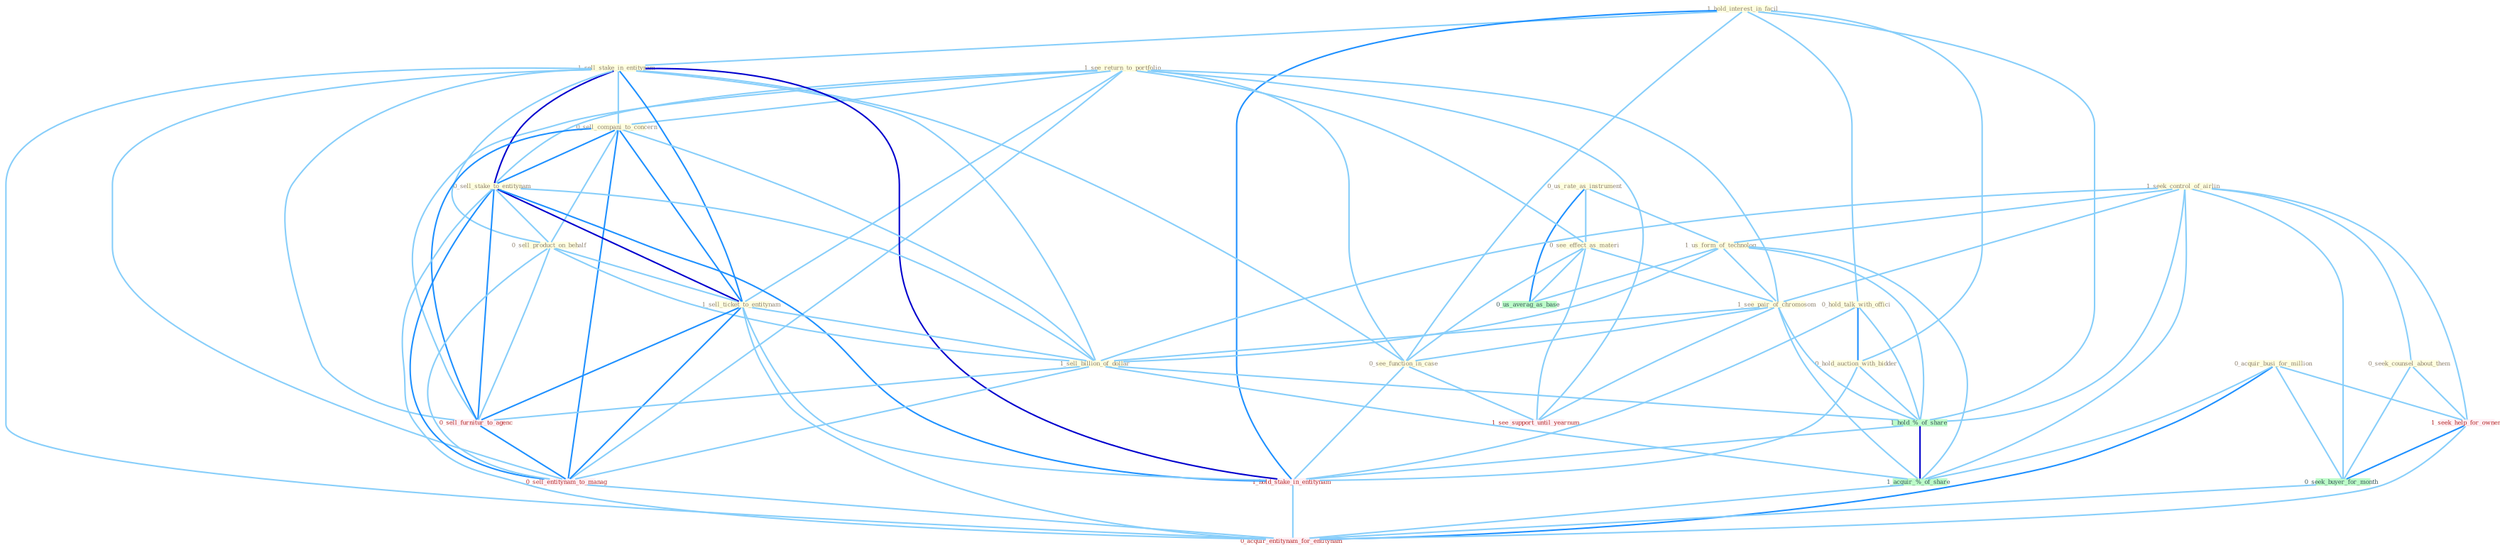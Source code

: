 Graph G{ 
    node
    [shape=polygon,style=filled,width=.5,height=.06,color="#BDFCC9",fixedsize=true,fontsize=4,
    fontcolor="#2f4f4f"];
    {node
    [color="#ffffe0", fontcolor="#8b7d6b"] "1_hold_interest_in_facil " "0_us_rate_as_instrument " "1_see_return_to_portfolio " "1_sell_stake_in_entitynam " "0_acquir_busi_for_million " "0_sell_compani_to_concern " "0_sell_stake_to_entitynam " "1_seek_control_of_airlin " "0_see_effect_as_materi " "0_sell_product_on_behalf " "1_us_form_of_technolog " "0_seek_counsel_about_them " "1_see_pair_of_chromosom " "0_see_function_in_case " "1_sell_ticket_to_entitynam " "0_hold_talk_with_offici " "0_hold_auction_with_bidder " "1_sell_billion_of_dollar "}
{node [color="#fff0f5", fontcolor="#b22222"] "1_hold_stake_in_entitynam " "1_seek_help_for_owner " "1_see_support_until_yearnum " "0_sell_furnitur_to_agenc " "0_sell_entitynam_to_manag " "0_acquir_entitynam_for_entitynam "}
edge [color="#B0E2FF"];

	"1_hold_interest_in_facil " -- "1_sell_stake_in_entitynam " [w="1", color="#87cefa" ];
	"1_hold_interest_in_facil " -- "0_see_function_in_case " [w="1", color="#87cefa" ];
	"1_hold_interest_in_facil " -- "0_hold_talk_with_offici " [w="1", color="#87cefa" ];
	"1_hold_interest_in_facil " -- "0_hold_auction_with_bidder " [w="1", color="#87cefa" ];
	"1_hold_interest_in_facil " -- "1_hold_%_of_share " [w="1", color="#87cefa" ];
	"1_hold_interest_in_facil " -- "1_hold_stake_in_entitynam " [w="2", color="#1e90ff" , len=0.8];
	"0_us_rate_as_instrument " -- "0_see_effect_as_materi " [w="1", color="#87cefa" ];
	"0_us_rate_as_instrument " -- "1_us_form_of_technolog " [w="1", color="#87cefa" ];
	"0_us_rate_as_instrument " -- "0_us_averag_as_base " [w="2", color="#1e90ff" , len=0.8];
	"1_see_return_to_portfolio " -- "0_sell_compani_to_concern " [w="1", color="#87cefa" ];
	"1_see_return_to_portfolio " -- "0_sell_stake_to_entitynam " [w="1", color="#87cefa" ];
	"1_see_return_to_portfolio " -- "0_see_effect_as_materi " [w="1", color="#87cefa" ];
	"1_see_return_to_portfolio " -- "1_see_pair_of_chromosom " [w="1", color="#87cefa" ];
	"1_see_return_to_portfolio " -- "0_see_function_in_case " [w="1", color="#87cefa" ];
	"1_see_return_to_portfolio " -- "1_sell_ticket_to_entitynam " [w="1", color="#87cefa" ];
	"1_see_return_to_portfolio " -- "1_see_support_until_yearnum " [w="1", color="#87cefa" ];
	"1_see_return_to_portfolio " -- "0_sell_furnitur_to_agenc " [w="1", color="#87cefa" ];
	"1_see_return_to_portfolio " -- "0_sell_entitynam_to_manag " [w="1", color="#87cefa" ];
	"1_sell_stake_in_entitynam " -- "0_sell_compani_to_concern " [w="1", color="#87cefa" ];
	"1_sell_stake_in_entitynam " -- "0_sell_stake_to_entitynam " [w="3", color="#0000cd" , len=0.6];
	"1_sell_stake_in_entitynam " -- "0_sell_product_on_behalf " [w="1", color="#87cefa" ];
	"1_sell_stake_in_entitynam " -- "0_see_function_in_case " [w="1", color="#87cefa" ];
	"1_sell_stake_in_entitynam " -- "1_sell_ticket_to_entitynam " [w="2", color="#1e90ff" , len=0.8];
	"1_sell_stake_in_entitynam " -- "1_sell_billion_of_dollar " [w="1", color="#87cefa" ];
	"1_sell_stake_in_entitynam " -- "1_hold_stake_in_entitynam " [w="3", color="#0000cd" , len=0.6];
	"1_sell_stake_in_entitynam " -- "0_sell_furnitur_to_agenc " [w="1", color="#87cefa" ];
	"1_sell_stake_in_entitynam " -- "0_sell_entitynam_to_manag " [w="1", color="#87cefa" ];
	"1_sell_stake_in_entitynam " -- "0_acquir_entitynam_for_entitynam " [w="1", color="#87cefa" ];
	"0_acquir_busi_for_million " -- "1_seek_help_for_owner " [w="1", color="#87cefa" ];
	"0_acquir_busi_for_million " -- "0_seek_buyer_for_month " [w="1", color="#87cefa" ];
	"0_acquir_busi_for_million " -- "1_acquir_%_of_share " [w="1", color="#87cefa" ];
	"0_acquir_busi_for_million " -- "0_acquir_entitynam_for_entitynam " [w="2", color="#1e90ff" , len=0.8];
	"0_sell_compani_to_concern " -- "0_sell_stake_to_entitynam " [w="2", color="#1e90ff" , len=0.8];
	"0_sell_compani_to_concern " -- "0_sell_product_on_behalf " [w="1", color="#87cefa" ];
	"0_sell_compani_to_concern " -- "1_sell_ticket_to_entitynam " [w="2", color="#1e90ff" , len=0.8];
	"0_sell_compani_to_concern " -- "1_sell_billion_of_dollar " [w="1", color="#87cefa" ];
	"0_sell_compani_to_concern " -- "0_sell_furnitur_to_agenc " [w="2", color="#1e90ff" , len=0.8];
	"0_sell_compani_to_concern " -- "0_sell_entitynam_to_manag " [w="2", color="#1e90ff" , len=0.8];
	"0_sell_stake_to_entitynam " -- "0_sell_product_on_behalf " [w="1", color="#87cefa" ];
	"0_sell_stake_to_entitynam " -- "1_sell_ticket_to_entitynam " [w="3", color="#0000cd" , len=0.6];
	"0_sell_stake_to_entitynam " -- "1_sell_billion_of_dollar " [w="1", color="#87cefa" ];
	"0_sell_stake_to_entitynam " -- "1_hold_stake_in_entitynam " [w="2", color="#1e90ff" , len=0.8];
	"0_sell_stake_to_entitynam " -- "0_sell_furnitur_to_agenc " [w="2", color="#1e90ff" , len=0.8];
	"0_sell_stake_to_entitynam " -- "0_sell_entitynam_to_manag " [w="2", color="#1e90ff" , len=0.8];
	"0_sell_stake_to_entitynam " -- "0_acquir_entitynam_for_entitynam " [w="1", color="#87cefa" ];
	"1_seek_control_of_airlin " -- "1_us_form_of_technolog " [w="1", color="#87cefa" ];
	"1_seek_control_of_airlin " -- "0_seek_counsel_about_them " [w="1", color="#87cefa" ];
	"1_seek_control_of_airlin " -- "1_see_pair_of_chromosom " [w="1", color="#87cefa" ];
	"1_seek_control_of_airlin " -- "1_sell_billion_of_dollar " [w="1", color="#87cefa" ];
	"1_seek_control_of_airlin " -- "1_hold_%_of_share " [w="1", color="#87cefa" ];
	"1_seek_control_of_airlin " -- "1_seek_help_for_owner " [w="1", color="#87cefa" ];
	"1_seek_control_of_airlin " -- "0_seek_buyer_for_month " [w="1", color="#87cefa" ];
	"1_seek_control_of_airlin " -- "1_acquir_%_of_share " [w="1", color="#87cefa" ];
	"0_see_effect_as_materi " -- "1_see_pair_of_chromosom " [w="1", color="#87cefa" ];
	"0_see_effect_as_materi " -- "0_see_function_in_case " [w="1", color="#87cefa" ];
	"0_see_effect_as_materi " -- "1_see_support_until_yearnum " [w="1", color="#87cefa" ];
	"0_see_effect_as_materi " -- "0_us_averag_as_base " [w="1", color="#87cefa" ];
	"0_sell_product_on_behalf " -- "1_sell_ticket_to_entitynam " [w="1", color="#87cefa" ];
	"0_sell_product_on_behalf " -- "1_sell_billion_of_dollar " [w="1", color="#87cefa" ];
	"0_sell_product_on_behalf " -- "0_sell_furnitur_to_agenc " [w="1", color="#87cefa" ];
	"0_sell_product_on_behalf " -- "0_sell_entitynam_to_manag " [w="1", color="#87cefa" ];
	"1_us_form_of_technolog " -- "1_see_pair_of_chromosom " [w="1", color="#87cefa" ];
	"1_us_form_of_technolog " -- "1_sell_billion_of_dollar " [w="1", color="#87cefa" ];
	"1_us_form_of_technolog " -- "1_hold_%_of_share " [w="1", color="#87cefa" ];
	"1_us_form_of_technolog " -- "1_acquir_%_of_share " [w="1", color="#87cefa" ];
	"1_us_form_of_technolog " -- "0_us_averag_as_base " [w="1", color="#87cefa" ];
	"0_seek_counsel_about_them " -- "1_seek_help_for_owner " [w="1", color="#87cefa" ];
	"0_seek_counsel_about_them " -- "0_seek_buyer_for_month " [w="1", color="#87cefa" ];
	"1_see_pair_of_chromosom " -- "0_see_function_in_case " [w="1", color="#87cefa" ];
	"1_see_pair_of_chromosom " -- "1_sell_billion_of_dollar " [w="1", color="#87cefa" ];
	"1_see_pair_of_chromosom " -- "1_hold_%_of_share " [w="1", color="#87cefa" ];
	"1_see_pair_of_chromosom " -- "1_acquir_%_of_share " [w="1", color="#87cefa" ];
	"1_see_pair_of_chromosom " -- "1_see_support_until_yearnum " [w="1", color="#87cefa" ];
	"0_see_function_in_case " -- "1_hold_stake_in_entitynam " [w="1", color="#87cefa" ];
	"0_see_function_in_case " -- "1_see_support_until_yearnum " [w="1", color="#87cefa" ];
	"1_sell_ticket_to_entitynam " -- "1_sell_billion_of_dollar " [w="1", color="#87cefa" ];
	"1_sell_ticket_to_entitynam " -- "1_hold_stake_in_entitynam " [w="1", color="#87cefa" ];
	"1_sell_ticket_to_entitynam " -- "0_sell_furnitur_to_agenc " [w="2", color="#1e90ff" , len=0.8];
	"1_sell_ticket_to_entitynam " -- "0_sell_entitynam_to_manag " [w="2", color="#1e90ff" , len=0.8];
	"1_sell_ticket_to_entitynam " -- "0_acquir_entitynam_for_entitynam " [w="1", color="#87cefa" ];
	"0_hold_talk_with_offici " -- "0_hold_auction_with_bidder " [w="2", color="#1e90ff" , len=0.8];
	"0_hold_talk_with_offici " -- "1_hold_%_of_share " [w="1", color="#87cefa" ];
	"0_hold_talk_with_offici " -- "1_hold_stake_in_entitynam " [w="1", color="#87cefa" ];
	"0_hold_auction_with_bidder " -- "1_hold_%_of_share " [w="1", color="#87cefa" ];
	"0_hold_auction_with_bidder " -- "1_hold_stake_in_entitynam " [w="1", color="#87cefa" ];
	"1_sell_billion_of_dollar " -- "1_hold_%_of_share " [w="1", color="#87cefa" ];
	"1_sell_billion_of_dollar " -- "1_acquir_%_of_share " [w="1", color="#87cefa" ];
	"1_sell_billion_of_dollar " -- "0_sell_furnitur_to_agenc " [w="1", color="#87cefa" ];
	"1_sell_billion_of_dollar " -- "0_sell_entitynam_to_manag " [w="1", color="#87cefa" ];
	"1_hold_%_of_share " -- "1_hold_stake_in_entitynam " [w="1", color="#87cefa" ];
	"1_hold_%_of_share " -- "1_acquir_%_of_share " [w="3", color="#0000cd" , len=0.6];
	"1_hold_stake_in_entitynam " -- "0_acquir_entitynam_for_entitynam " [w="1", color="#87cefa" ];
	"1_seek_help_for_owner " -- "0_seek_buyer_for_month " [w="2", color="#1e90ff" , len=0.8];
	"1_seek_help_for_owner " -- "0_acquir_entitynam_for_entitynam " [w="1", color="#87cefa" ];
	"0_seek_buyer_for_month " -- "0_acquir_entitynam_for_entitynam " [w="1", color="#87cefa" ];
	"1_acquir_%_of_share " -- "0_acquir_entitynam_for_entitynam " [w="1", color="#87cefa" ];
	"0_sell_furnitur_to_agenc " -- "0_sell_entitynam_to_manag " [w="2", color="#1e90ff" , len=0.8];
	"0_sell_entitynam_to_manag " -- "0_acquir_entitynam_for_entitynam " [w="1", color="#87cefa" ];
}